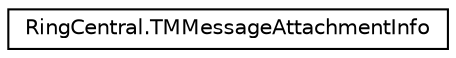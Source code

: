 digraph "Graphical Class Hierarchy"
{
 // LATEX_PDF_SIZE
  edge [fontname="Helvetica",fontsize="10",labelfontname="Helvetica",labelfontsize="10"];
  node [fontname="Helvetica",fontsize="10",shape=record];
  rankdir="LR";
  Node0 [label="RingCentral.TMMessageAttachmentInfo",height=0.2,width=0.4,color="black", fillcolor="white", style="filled",URL="$classRingCentral_1_1TMMessageAttachmentInfo.html",tooltip=" "];
}
